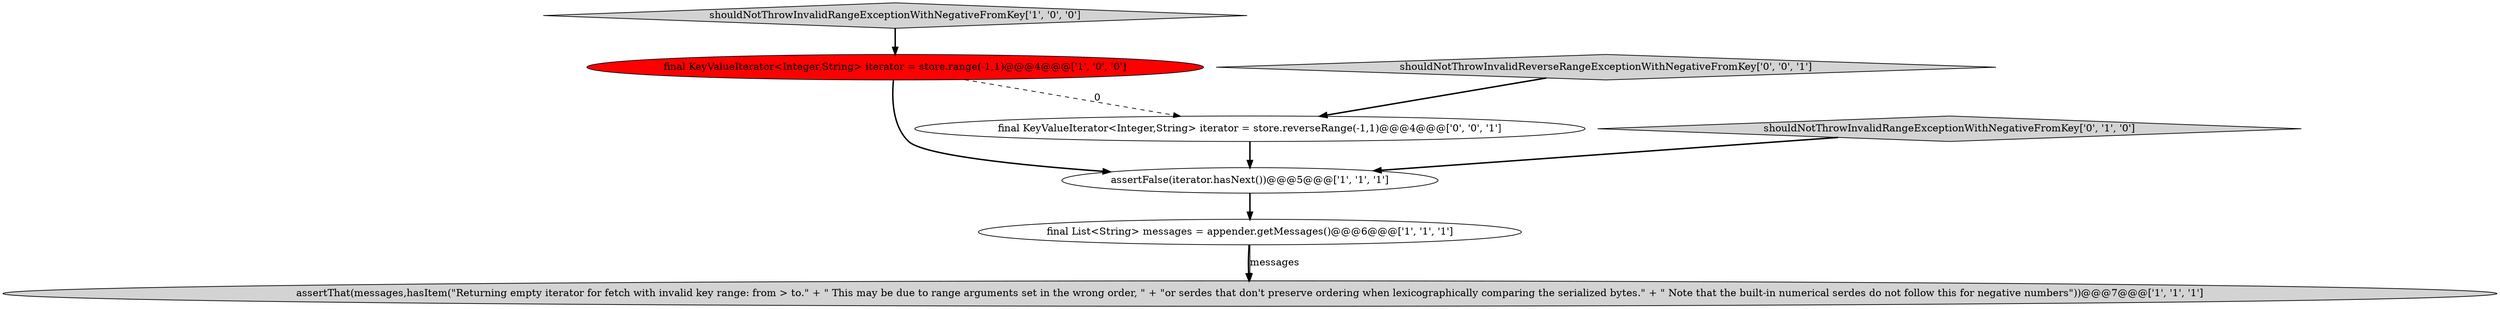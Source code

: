 digraph {
7 [style = filled, label = "final KeyValueIterator<Integer,String> iterator = store.reverseRange(-1,1)@@@4@@@['0', '0', '1']", fillcolor = white, shape = ellipse image = "AAA0AAABBB3BBB"];
0 [style = filled, label = "final KeyValueIterator<Integer,String> iterator = store.range(-1,1)@@@4@@@['1', '0', '0']", fillcolor = red, shape = ellipse image = "AAA1AAABBB1BBB"];
4 [style = filled, label = "shouldNotThrowInvalidRangeExceptionWithNegativeFromKey['1', '0', '0']", fillcolor = lightgray, shape = diamond image = "AAA0AAABBB1BBB"];
2 [style = filled, label = "assertFalse(iterator.hasNext())@@@5@@@['1', '1', '1']", fillcolor = white, shape = ellipse image = "AAA0AAABBB1BBB"];
1 [style = filled, label = "assertThat(messages,hasItem(\"Returning empty iterator for fetch with invalid key range: from > to.\" + \" This may be due to range arguments set in the wrong order, \" + \"or serdes that don't preserve ordering when lexicographically comparing the serialized bytes.\" + \" Note that the built-in numerical serdes do not follow this for negative numbers\"))@@@7@@@['1', '1', '1']", fillcolor = lightgray, shape = ellipse image = "AAA0AAABBB1BBB"];
5 [style = filled, label = "shouldNotThrowInvalidRangeExceptionWithNegativeFromKey['0', '1', '0']", fillcolor = lightgray, shape = diamond image = "AAA0AAABBB2BBB"];
3 [style = filled, label = "final List<String> messages = appender.getMessages()@@@6@@@['1', '1', '1']", fillcolor = white, shape = ellipse image = "AAA0AAABBB1BBB"];
6 [style = filled, label = "shouldNotThrowInvalidReverseRangeExceptionWithNegativeFromKey['0', '0', '1']", fillcolor = lightgray, shape = diamond image = "AAA0AAABBB3BBB"];
5->2 [style = bold, label=""];
6->7 [style = bold, label=""];
3->1 [style = bold, label=""];
3->1 [style = solid, label="messages"];
0->7 [style = dashed, label="0"];
7->2 [style = bold, label=""];
2->3 [style = bold, label=""];
4->0 [style = bold, label=""];
0->2 [style = bold, label=""];
}
